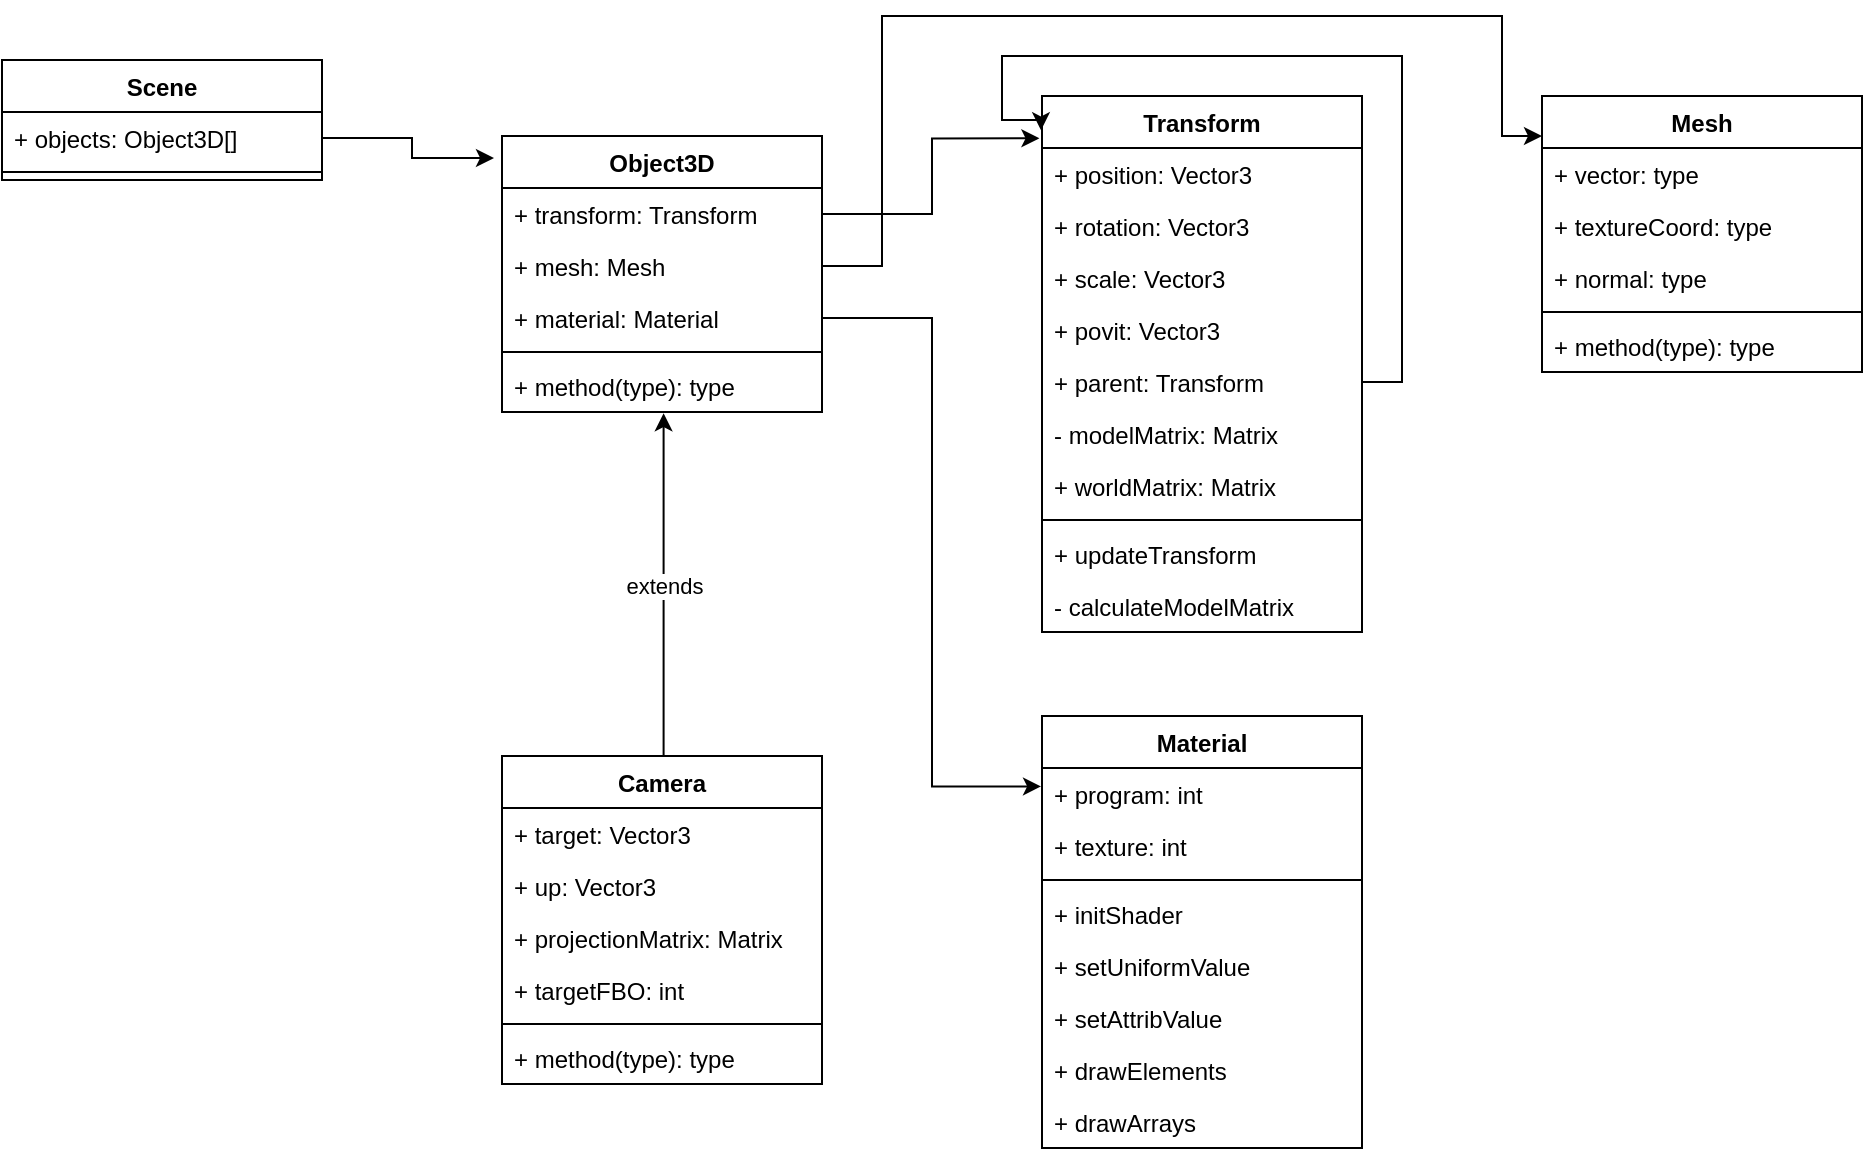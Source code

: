 <mxfile version="14.6.5" type="github" pages="2">
  <diagram id="pIOrfq_3soG2N2hhtA3F" name="Page-1">
    <mxGraphModel dx="2064" dy="917" grid="1" gridSize="10" guides="1" tooltips="1" connect="1" arrows="1" fold="1" page="1" pageScale="1" pageWidth="827" pageHeight="1169" math="0" shadow="0">
      <root>
        <mxCell id="0" />
        <mxCell id="1" parent="0" />
        <mxCell id="USM_SV-DSYhfgLj0RESA-26" value="Object3D" style="swimlane;fontStyle=1;align=center;verticalAlign=top;childLayout=stackLayout;horizontal=1;startSize=26;horizontalStack=0;resizeParent=1;resizeParentMax=0;resizeLast=0;collapsible=1;marginBottom=0;" parent="1" vertex="1">
          <mxGeometry x="50" y="70" width="160" height="138" as="geometry" />
        </mxCell>
        <mxCell id="USM_SV-DSYhfgLj0RESA-27" value="+ transform: Transform" style="text;strokeColor=none;fillColor=none;align=left;verticalAlign=top;spacingLeft=4;spacingRight=4;overflow=hidden;rotatable=0;points=[[0,0.5],[1,0.5]];portConstraint=eastwest;" parent="USM_SV-DSYhfgLj0RESA-26" vertex="1">
          <mxGeometry y="26" width="160" height="26" as="geometry" />
        </mxCell>
        <mxCell id="USM_SV-DSYhfgLj0RESA-30" value="+ mesh: Mesh" style="text;strokeColor=none;fillColor=none;align=left;verticalAlign=top;spacingLeft=4;spacingRight=4;overflow=hidden;rotatable=0;points=[[0,0.5],[1,0.5]];portConstraint=eastwest;" parent="USM_SV-DSYhfgLj0RESA-26" vertex="1">
          <mxGeometry y="52" width="160" height="26" as="geometry" />
        </mxCell>
        <mxCell id="USM_SV-DSYhfgLj0RESA-49" value="+ material: Material" style="text;strokeColor=none;fillColor=none;align=left;verticalAlign=top;spacingLeft=4;spacingRight=4;overflow=hidden;rotatable=0;points=[[0,0.5],[1,0.5]];portConstraint=eastwest;" parent="USM_SV-DSYhfgLj0RESA-26" vertex="1">
          <mxGeometry y="78" width="160" height="26" as="geometry" />
        </mxCell>
        <mxCell id="USM_SV-DSYhfgLj0RESA-28" value="" style="line;strokeWidth=1;fillColor=none;align=left;verticalAlign=middle;spacingTop=-1;spacingLeft=3;spacingRight=3;rotatable=0;labelPosition=right;points=[];portConstraint=eastwest;" parent="USM_SV-DSYhfgLj0RESA-26" vertex="1">
          <mxGeometry y="104" width="160" height="8" as="geometry" />
        </mxCell>
        <mxCell id="USM_SV-DSYhfgLj0RESA-29" value="+ method(type): type" style="text;strokeColor=none;fillColor=none;align=left;verticalAlign=top;spacingLeft=4;spacingRight=4;overflow=hidden;rotatable=0;points=[[0,0.5],[1,0.5]];portConstraint=eastwest;" parent="USM_SV-DSYhfgLj0RESA-26" vertex="1">
          <mxGeometry y="112" width="160" height="26" as="geometry" />
        </mxCell>
        <mxCell id="USM_SV-DSYhfgLj0RESA-31" value="Transform" style="swimlane;fontStyle=1;align=center;verticalAlign=top;childLayout=stackLayout;horizontal=1;startSize=26;horizontalStack=0;resizeParent=1;resizeParentMax=0;resizeLast=0;collapsible=1;marginBottom=0;" parent="1" vertex="1">
          <mxGeometry x="320" y="50" width="160" height="268" as="geometry" />
        </mxCell>
        <mxCell id="USM_SV-DSYhfgLj0RESA-10" value="+ position: Vector3" style="text;strokeColor=none;fillColor=none;align=left;verticalAlign=top;spacingLeft=4;spacingRight=4;overflow=hidden;rotatable=0;points=[[0,0.5],[1,0.5]];portConstraint=eastwest;" parent="USM_SV-DSYhfgLj0RESA-31" vertex="1">
          <mxGeometry y="26" width="160" height="26" as="geometry" />
        </mxCell>
        <mxCell id="USM_SV-DSYhfgLj0RESA-11" value="+ rotation: Vector3" style="text;strokeColor=none;fillColor=none;align=left;verticalAlign=top;spacingLeft=4;spacingRight=4;overflow=hidden;rotatable=0;points=[[0,0.5],[1,0.5]];portConstraint=eastwest;" parent="USM_SV-DSYhfgLj0RESA-31" vertex="1">
          <mxGeometry y="52" width="160" height="26" as="geometry" />
        </mxCell>
        <mxCell id="USM_SV-DSYhfgLj0RESA-12" value="+ scale: Vector3" style="text;strokeColor=none;fillColor=none;align=left;verticalAlign=top;spacingLeft=4;spacingRight=4;overflow=hidden;rotatable=0;points=[[0,0.5],[1,0.5]];portConstraint=eastwest;" parent="USM_SV-DSYhfgLj0RESA-31" vertex="1">
          <mxGeometry y="78" width="160" height="26" as="geometry" />
        </mxCell>
        <mxCell id="USM_SV-DSYhfgLj0RESA-13" value="+ povit: Vector3" style="text;strokeColor=none;fillColor=none;align=left;verticalAlign=top;spacingLeft=4;spacingRight=4;overflow=hidden;rotatable=0;points=[[0,0.5],[1,0.5]];portConstraint=eastwest;" parent="USM_SV-DSYhfgLj0RESA-31" vertex="1">
          <mxGeometry y="104" width="160" height="26" as="geometry" />
        </mxCell>
        <mxCell id="USM_SV-DSYhfgLj0RESA-45" value="+ parent: Transform" style="text;strokeColor=none;fillColor=none;align=left;verticalAlign=top;spacingLeft=4;spacingRight=4;overflow=hidden;rotatable=0;points=[[0,0.5],[1,0.5]];portConstraint=eastwest;" parent="USM_SV-DSYhfgLj0RESA-31" vertex="1">
          <mxGeometry y="130" width="160" height="26" as="geometry" />
        </mxCell>
        <mxCell id="qNViMyZK8XD3W58AJeZ7-2" value="- modelMatrix: Matrix" style="text;strokeColor=none;fillColor=none;align=left;verticalAlign=top;spacingLeft=4;spacingRight=4;overflow=hidden;rotatable=0;points=[[0,0.5],[1,0.5]];portConstraint=eastwest;" parent="USM_SV-DSYhfgLj0RESA-31" vertex="1">
          <mxGeometry y="156" width="160" height="26" as="geometry" />
        </mxCell>
        <mxCell id="qNViMyZK8XD3W58AJeZ7-3" value="+ worldMatrix: Matrix" style="text;strokeColor=none;fillColor=none;align=left;verticalAlign=top;spacingLeft=4;spacingRight=4;overflow=hidden;rotatable=0;points=[[0,0.5],[1,0.5]];portConstraint=eastwest;" parent="USM_SV-DSYhfgLj0RESA-31" vertex="1">
          <mxGeometry y="182" width="160" height="26" as="geometry" />
        </mxCell>
        <mxCell id="USM_SV-DSYhfgLj0RESA-33" value="" style="line;strokeWidth=1;fillColor=none;align=left;verticalAlign=middle;spacingTop=-1;spacingLeft=3;spacingRight=3;rotatable=0;labelPosition=right;points=[];portConstraint=eastwest;" parent="USM_SV-DSYhfgLj0RESA-31" vertex="1">
          <mxGeometry y="208" width="160" height="8" as="geometry" />
        </mxCell>
        <mxCell id="USM_SV-DSYhfgLj0RESA-34" value="+ updateTransform" style="text;strokeColor=none;fillColor=none;align=left;verticalAlign=top;spacingLeft=4;spacingRight=4;overflow=hidden;rotatable=0;points=[[0,0.5],[1,0.5]];portConstraint=eastwest;" parent="USM_SV-DSYhfgLj0RESA-31" vertex="1">
          <mxGeometry y="216" width="160" height="26" as="geometry" />
        </mxCell>
        <mxCell id="USM_SV-DSYhfgLj0RESA-48" style="edgeStyle=orthogonalEdgeStyle;rounded=0;orthogonalLoop=1;jettySize=auto;html=1;exitX=1;exitY=0.5;exitDx=0;exitDy=0;entryX=-0.003;entryY=0.064;entryDx=0;entryDy=0;entryPerimeter=0;" parent="USM_SV-DSYhfgLj0RESA-31" source="USM_SV-DSYhfgLj0RESA-45" target="USM_SV-DSYhfgLj0RESA-31" edge="1">
          <mxGeometry relative="1" as="geometry">
            <mxPoint x="-10" y="10" as="targetPoint" />
            <Array as="points">
              <mxPoint x="180" y="143" />
              <mxPoint x="180" y="-20" />
              <mxPoint x="-20" y="-20" />
              <mxPoint x="-20" y="12" />
            </Array>
          </mxGeometry>
        </mxCell>
        <mxCell id="qNViMyZK8XD3W58AJeZ7-4" value="- calculateModelMatrix" style="text;strokeColor=none;fillColor=none;align=left;verticalAlign=top;spacingLeft=4;spacingRight=4;overflow=hidden;rotatable=0;points=[[0,0.5],[1,0.5]];portConstraint=eastwest;" parent="USM_SV-DSYhfgLj0RESA-31" vertex="1">
          <mxGeometry y="242" width="160" height="26" as="geometry" />
        </mxCell>
        <mxCell id="USM_SV-DSYhfgLj0RESA-35" value="Mesh" style="swimlane;fontStyle=1;align=center;verticalAlign=top;childLayout=stackLayout;horizontal=1;startSize=26;horizontalStack=0;resizeParent=1;resizeParentMax=0;resizeLast=0;collapsible=1;marginBottom=0;" parent="1" vertex="1">
          <mxGeometry x="570" y="50" width="160" height="138" as="geometry" />
        </mxCell>
        <mxCell id="USM_SV-DSYhfgLj0RESA-36" value="+ vector: type" style="text;strokeColor=none;fillColor=none;align=left;verticalAlign=top;spacingLeft=4;spacingRight=4;overflow=hidden;rotatable=0;points=[[0,0.5],[1,0.5]];portConstraint=eastwest;" parent="USM_SV-DSYhfgLj0RESA-35" vertex="1">
          <mxGeometry y="26" width="160" height="26" as="geometry" />
        </mxCell>
        <mxCell id="USM_SV-DSYhfgLj0RESA-39" value="+ textureCoord: type" style="text;strokeColor=none;fillColor=none;align=left;verticalAlign=top;spacingLeft=4;spacingRight=4;overflow=hidden;rotatable=0;points=[[0,0.5],[1,0.5]];portConstraint=eastwest;" parent="USM_SV-DSYhfgLj0RESA-35" vertex="1">
          <mxGeometry y="52" width="160" height="26" as="geometry" />
        </mxCell>
        <mxCell id="USM_SV-DSYhfgLj0RESA-40" value="+ normal: type" style="text;strokeColor=none;fillColor=none;align=left;verticalAlign=top;spacingLeft=4;spacingRight=4;overflow=hidden;rotatable=0;points=[[0,0.5],[1,0.5]];portConstraint=eastwest;" parent="USM_SV-DSYhfgLj0RESA-35" vertex="1">
          <mxGeometry y="78" width="160" height="26" as="geometry" />
        </mxCell>
        <mxCell id="USM_SV-DSYhfgLj0RESA-37" value="" style="line;strokeWidth=1;fillColor=none;align=left;verticalAlign=middle;spacingTop=-1;spacingLeft=3;spacingRight=3;rotatable=0;labelPosition=right;points=[];portConstraint=eastwest;" parent="USM_SV-DSYhfgLj0RESA-35" vertex="1">
          <mxGeometry y="104" width="160" height="8" as="geometry" />
        </mxCell>
        <mxCell id="USM_SV-DSYhfgLj0RESA-38" value="+ method(type): type" style="text;strokeColor=none;fillColor=none;align=left;verticalAlign=top;spacingLeft=4;spacingRight=4;overflow=hidden;rotatable=0;points=[[0,0.5],[1,0.5]];portConstraint=eastwest;" parent="USM_SV-DSYhfgLj0RESA-35" vertex="1">
          <mxGeometry y="112" width="160" height="26" as="geometry" />
        </mxCell>
        <mxCell id="USM_SV-DSYhfgLj0RESA-41" value="Material" style="swimlane;fontStyle=1;align=center;verticalAlign=top;childLayout=stackLayout;horizontal=1;startSize=26;horizontalStack=0;resizeParent=1;resizeParentMax=0;resizeLast=0;collapsible=1;marginBottom=0;" parent="1" vertex="1">
          <mxGeometry x="320" y="360" width="160" height="216" as="geometry" />
        </mxCell>
        <mxCell id="USM_SV-DSYhfgLj0RESA-42" value="+ program: int" style="text;strokeColor=none;fillColor=none;align=left;verticalAlign=top;spacingLeft=4;spacingRight=4;overflow=hidden;rotatable=0;points=[[0,0.5],[1,0.5]];portConstraint=eastwest;" parent="USM_SV-DSYhfgLj0RESA-41" vertex="1">
          <mxGeometry y="26" width="160" height="26" as="geometry" />
        </mxCell>
        <mxCell id="USM_SV-DSYhfgLj0RESA-50" value="+ texture: int" style="text;strokeColor=none;fillColor=none;align=left;verticalAlign=top;spacingLeft=4;spacingRight=4;overflow=hidden;rotatable=0;points=[[0,0.5],[1,0.5]];portConstraint=eastwest;" parent="USM_SV-DSYhfgLj0RESA-41" vertex="1">
          <mxGeometry y="52" width="160" height="26" as="geometry" />
        </mxCell>
        <mxCell id="USM_SV-DSYhfgLj0RESA-43" value="" style="line;strokeWidth=1;fillColor=none;align=left;verticalAlign=middle;spacingTop=-1;spacingLeft=3;spacingRight=3;rotatable=0;labelPosition=right;points=[];portConstraint=eastwest;" parent="USM_SV-DSYhfgLj0RESA-41" vertex="1">
          <mxGeometry y="78" width="160" height="8" as="geometry" />
        </mxCell>
        <mxCell id="USM_SV-DSYhfgLj0RESA-44" value="+ initShader" style="text;strokeColor=none;fillColor=none;align=left;verticalAlign=top;spacingLeft=4;spacingRight=4;overflow=hidden;rotatable=0;points=[[0,0.5],[1,0.5]];portConstraint=eastwest;" parent="USM_SV-DSYhfgLj0RESA-41" vertex="1">
          <mxGeometry y="86" width="160" height="26" as="geometry" />
        </mxCell>
        <mxCell id="AXonnWRRDbHYRWZ4c8l3-9" value="+ setUniformValue" style="text;strokeColor=none;fillColor=none;align=left;verticalAlign=top;spacingLeft=4;spacingRight=4;overflow=hidden;rotatable=0;points=[[0,0.5],[1,0.5]];portConstraint=eastwest;" parent="USM_SV-DSYhfgLj0RESA-41" vertex="1">
          <mxGeometry y="112" width="160" height="26" as="geometry" />
        </mxCell>
        <mxCell id="AXonnWRRDbHYRWZ4c8l3-10" value="+ setAttribValue" style="text;strokeColor=none;fillColor=none;align=left;verticalAlign=top;spacingLeft=4;spacingRight=4;overflow=hidden;rotatable=0;points=[[0,0.5],[1,0.5]];portConstraint=eastwest;" parent="USM_SV-DSYhfgLj0RESA-41" vertex="1">
          <mxGeometry y="138" width="160" height="26" as="geometry" />
        </mxCell>
        <mxCell id="AXonnWRRDbHYRWZ4c8l3-11" value="+ drawElements" style="text;strokeColor=none;fillColor=none;align=left;verticalAlign=top;spacingLeft=4;spacingRight=4;overflow=hidden;rotatable=0;points=[[0,0.5],[1,0.5]];portConstraint=eastwest;" parent="USM_SV-DSYhfgLj0RESA-41" vertex="1">
          <mxGeometry y="164" width="160" height="26" as="geometry" />
        </mxCell>
        <mxCell id="qNViMyZK8XD3W58AJeZ7-1" value="+ drawArrays" style="text;strokeColor=none;fillColor=none;align=left;verticalAlign=top;spacingLeft=4;spacingRight=4;overflow=hidden;rotatable=0;points=[[0,0.5],[1,0.5]];portConstraint=eastwest;" parent="USM_SV-DSYhfgLj0RESA-41" vertex="1">
          <mxGeometry y="190" width="160" height="26" as="geometry" />
        </mxCell>
        <mxCell id="USM_SV-DSYhfgLj0RESA-46" style="edgeStyle=orthogonalEdgeStyle;rounded=0;orthogonalLoop=1;jettySize=auto;html=1;entryX=-0.008;entryY=0.079;entryDx=0;entryDy=0;entryPerimeter=0;" parent="1" source="USM_SV-DSYhfgLj0RESA-27" target="USM_SV-DSYhfgLj0RESA-31" edge="1">
          <mxGeometry relative="1" as="geometry" />
        </mxCell>
        <mxCell id="USM_SV-DSYhfgLj0RESA-47" style="edgeStyle=orthogonalEdgeStyle;rounded=0;orthogonalLoop=1;jettySize=auto;html=1;exitX=1;exitY=0.5;exitDx=0;exitDy=0;entryX=0;entryY=0.145;entryDx=0;entryDy=0;entryPerimeter=0;" parent="1" source="USM_SV-DSYhfgLj0RESA-30" target="USM_SV-DSYhfgLj0RESA-35" edge="1">
          <mxGeometry relative="1" as="geometry">
            <mxPoint x="560" y="70" as="targetPoint" />
            <Array as="points">
              <mxPoint x="240" y="135" />
              <mxPoint x="240" y="10" />
              <mxPoint x="550" y="10" />
              <mxPoint x="550" y="70" />
            </Array>
          </mxGeometry>
        </mxCell>
        <mxCell id="USM_SV-DSYhfgLj0RESA-51" value="" style="edgeStyle=orthogonalEdgeStyle;rounded=0;orthogonalLoop=1;jettySize=auto;html=1;entryX=-0.003;entryY=0.163;entryDx=0;entryDy=0;entryPerimeter=0;" parent="1" source="USM_SV-DSYhfgLj0RESA-49" target="USM_SV-DSYhfgLj0RESA-41" edge="1">
          <mxGeometry relative="1" as="geometry" />
        </mxCell>
        <mxCell id="USM_SV-DSYhfgLj0RESA-56" value="extends" style="edgeStyle=orthogonalEdgeStyle;rounded=0;orthogonalLoop=1;jettySize=auto;html=1;entryX=0.505;entryY=1.023;entryDx=0;entryDy=0;entryPerimeter=0;" parent="1" source="USM_SV-DSYhfgLj0RESA-52" target="USM_SV-DSYhfgLj0RESA-29" edge="1">
          <mxGeometry relative="1" as="geometry">
            <Array as="points">
              <mxPoint x="130" y="294" />
            </Array>
          </mxGeometry>
        </mxCell>
        <mxCell id="USM_SV-DSYhfgLj0RESA-52" value="Camera" style="swimlane;fontStyle=1;align=center;verticalAlign=top;childLayout=stackLayout;horizontal=1;startSize=26;horizontalStack=0;resizeParent=1;resizeParentMax=0;resizeLast=0;collapsible=1;marginBottom=0;" parent="1" vertex="1">
          <mxGeometry x="50" y="380" width="160" height="164" as="geometry" />
        </mxCell>
        <mxCell id="USM_SV-DSYhfgLj0RESA-53" value="+ target: Vector3" style="text;strokeColor=none;fillColor=none;align=left;verticalAlign=top;spacingLeft=4;spacingRight=4;overflow=hidden;rotatable=0;points=[[0,0.5],[1,0.5]];portConstraint=eastwest;" parent="USM_SV-DSYhfgLj0RESA-52" vertex="1">
          <mxGeometry y="26" width="160" height="26" as="geometry" />
        </mxCell>
        <mxCell id="USM_SV-DSYhfgLj0RESA-57" value="+ up: Vector3" style="text;strokeColor=none;fillColor=none;align=left;verticalAlign=top;spacingLeft=4;spacingRight=4;overflow=hidden;rotatable=0;points=[[0,0.5],[1,0.5]];portConstraint=eastwest;" parent="USM_SV-DSYhfgLj0RESA-52" vertex="1">
          <mxGeometry y="52" width="160" height="26" as="geometry" />
        </mxCell>
        <mxCell id="USM_SV-DSYhfgLj0RESA-58" value="+ projectionMatrix: Matrix" style="text;strokeColor=none;fillColor=none;align=left;verticalAlign=top;spacingLeft=4;spacingRight=4;overflow=hidden;rotatable=0;points=[[0,0.5],[1,0.5]];portConstraint=eastwest;" parent="USM_SV-DSYhfgLj0RESA-52" vertex="1">
          <mxGeometry y="78" width="160" height="26" as="geometry" />
        </mxCell>
        <mxCell id="USM_SV-DSYhfgLj0RESA-59" value="+ targetFBO: int" style="text;strokeColor=none;fillColor=none;align=left;verticalAlign=top;spacingLeft=4;spacingRight=4;overflow=hidden;rotatable=0;points=[[0,0.5],[1,0.5]];portConstraint=eastwest;" parent="USM_SV-DSYhfgLj0RESA-52" vertex="1">
          <mxGeometry y="104" width="160" height="26" as="geometry" />
        </mxCell>
        <mxCell id="USM_SV-DSYhfgLj0RESA-54" value="" style="line;strokeWidth=1;fillColor=none;align=left;verticalAlign=middle;spacingTop=-1;spacingLeft=3;spacingRight=3;rotatable=0;labelPosition=right;points=[];portConstraint=eastwest;" parent="USM_SV-DSYhfgLj0RESA-52" vertex="1">
          <mxGeometry y="130" width="160" height="8" as="geometry" />
        </mxCell>
        <mxCell id="USM_SV-DSYhfgLj0RESA-55" value="+ method(type): type" style="text;strokeColor=none;fillColor=none;align=left;verticalAlign=top;spacingLeft=4;spacingRight=4;overflow=hidden;rotatable=0;points=[[0,0.5],[1,0.5]];portConstraint=eastwest;" parent="USM_SV-DSYhfgLj0RESA-52" vertex="1">
          <mxGeometry y="138" width="160" height="26" as="geometry" />
        </mxCell>
        <mxCell id="AXonnWRRDbHYRWZ4c8l3-3" value="Scene" style="swimlane;fontStyle=1;align=center;verticalAlign=top;childLayout=stackLayout;horizontal=1;startSize=26;horizontalStack=0;resizeParent=1;resizeParentMax=0;resizeLast=0;collapsible=1;marginBottom=0;" parent="1" vertex="1">
          <mxGeometry x="-200" y="32" width="160" height="60" as="geometry" />
        </mxCell>
        <mxCell id="AXonnWRRDbHYRWZ4c8l3-4" value="+ objects: Object3D[]" style="text;strokeColor=none;fillColor=none;align=left;verticalAlign=top;spacingLeft=4;spacingRight=4;overflow=hidden;rotatable=0;points=[[0,0.5],[1,0.5]];portConstraint=eastwest;" parent="AXonnWRRDbHYRWZ4c8l3-3" vertex="1">
          <mxGeometry y="26" width="160" height="26" as="geometry" />
        </mxCell>
        <mxCell id="AXonnWRRDbHYRWZ4c8l3-5" value="" style="line;strokeWidth=1;fillColor=none;align=left;verticalAlign=middle;spacingTop=-1;spacingLeft=3;spacingRight=3;rotatable=0;labelPosition=right;points=[];portConstraint=eastwest;" parent="AXonnWRRDbHYRWZ4c8l3-3" vertex="1">
          <mxGeometry y="52" width="160" height="8" as="geometry" />
        </mxCell>
        <mxCell id="AXonnWRRDbHYRWZ4c8l3-8" style="edgeStyle=orthogonalEdgeStyle;rounded=0;orthogonalLoop=1;jettySize=auto;html=1;exitX=1;exitY=0.5;exitDx=0;exitDy=0;entryX=-0.025;entryY=0.08;entryDx=0;entryDy=0;entryPerimeter=0;" parent="1" source="AXonnWRRDbHYRWZ4c8l3-4" target="USM_SV-DSYhfgLj0RESA-26" edge="1">
          <mxGeometry relative="1" as="geometry" />
        </mxCell>
      </root>
    </mxGraphModel>
  </diagram>
  <diagram id="psVcqDzd-rV4weSoHEV1" name="Page-2">
    <mxGraphModel dx="1237" dy="917" grid="1" gridSize="10" guides="1" tooltips="1" connect="1" arrows="1" fold="1" page="1" pageScale="1" pageWidth="827" pageHeight="1169" math="0" shadow="0">
      <root>
        <mxCell id="F_2_98CwTl724yfPYtDR-0" />
        <mxCell id="F_2_98CwTl724yfPYtDR-1" parent="F_2_98CwTl724yfPYtDR-0" />
        <mxCell id="F_2_98CwTl724yfPYtDR-8" value="Cocos2dx" style="ellipse;whiteSpace=wrap;html=1;align=center;newEdgeStyle={&quot;edgeStyle&quot;:&quot;entityRelationEdgeStyle&quot;,&quot;startArrow&quot;:&quot;none&quot;,&quot;endArrow&quot;:&quot;none&quot;,&quot;segment&quot;:10,&quot;curved&quot;:1};treeFolding=1;treeMoving=1;" vertex="1" parent="F_2_98CwTl724yfPYtDR-1">
          <mxGeometry x="110" y="480" width="100" height="40" as="geometry" />
        </mxCell>
        <mxCell id="F_2_98CwTl724yfPYtDR-25" value="AppDelegate" style="whiteSpace=wrap;html=1;rounded=1;arcSize=50;align=center;verticalAlign=middle;strokeWidth=1;autosize=1;spacing=4;treeFolding=1;treeMoving=1;newEdgeStyle={&quot;edgeStyle&quot;:&quot;entityRelationEdgeStyle&quot;,&quot;startArrow&quot;:&quot;none&quot;,&quot;endArrow&quot;:&quot;none&quot;,&quot;segment&quot;:10,&quot;curved&quot;:1};" vertex="1" parent="F_2_98CwTl724yfPYtDR-1">
          <mxGeometry x="231" y="448" width="110" height="30" as="geometry" />
        </mxCell>
        <mxCell id="F_2_98CwTl724yfPYtDR-26" value="" style="edgeStyle=entityRelationEdgeStyle;startArrow=none;endArrow=none;segment=10;curved=1;exitX=0.95;exitY=0.175;exitDx=0;exitDy=0;exitPerimeter=0;" edge="1" target="F_2_98CwTl724yfPYtDR-25" parent="F_2_98CwTl724yfPYtDR-1" source="F_2_98CwTl724yfPYtDR-8">
          <mxGeometry relative="1" as="geometry">
            <mxPoint x="210" y="490" as="sourcePoint" />
          </mxGeometry>
        </mxCell>
      </root>
    </mxGraphModel>
  </diagram>
</mxfile>
